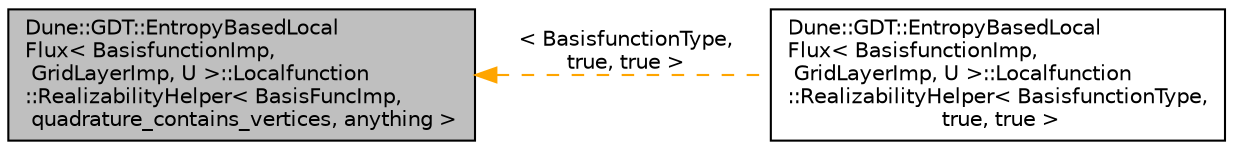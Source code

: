 digraph "Dune::GDT::EntropyBasedLocalFlux&lt; BasisfunctionImp, GridLayerImp, U &gt;::Localfunction::RealizabilityHelper&lt; BasisFuncImp, quadrature_contains_vertices, anything &gt;"
{
  edge [fontname="Helvetica",fontsize="10",labelfontname="Helvetica",labelfontsize="10"];
  node [fontname="Helvetica",fontsize="10",shape=record];
  rankdir="LR";
  Node0 [label="Dune::GDT::EntropyBasedLocal\lFlux\< BasisfunctionImp,\l GridLayerImp, U \>::Localfunction\l::RealizabilityHelper\< BasisFuncImp,\l quadrature_contains_vertices, anything \>",height=0.2,width=0.4,color="black", fillcolor="grey75", style="filled", fontcolor="black"];
  Node0 -> Node1 [dir="back",color="orange",fontsize="10",style="dashed",label=" \< BasisfunctionType,\l true, true \>" ,fontname="Helvetica"];
  Node1 [label="Dune::GDT::EntropyBasedLocal\lFlux\< BasisfunctionImp,\l GridLayerImp, U \>::Localfunction\l::RealizabilityHelper\< BasisfunctionType,\l true, true \>",height=0.2,width=0.4,color="black", fillcolor="white", style="filled",URL="$a01142.html"];
}
